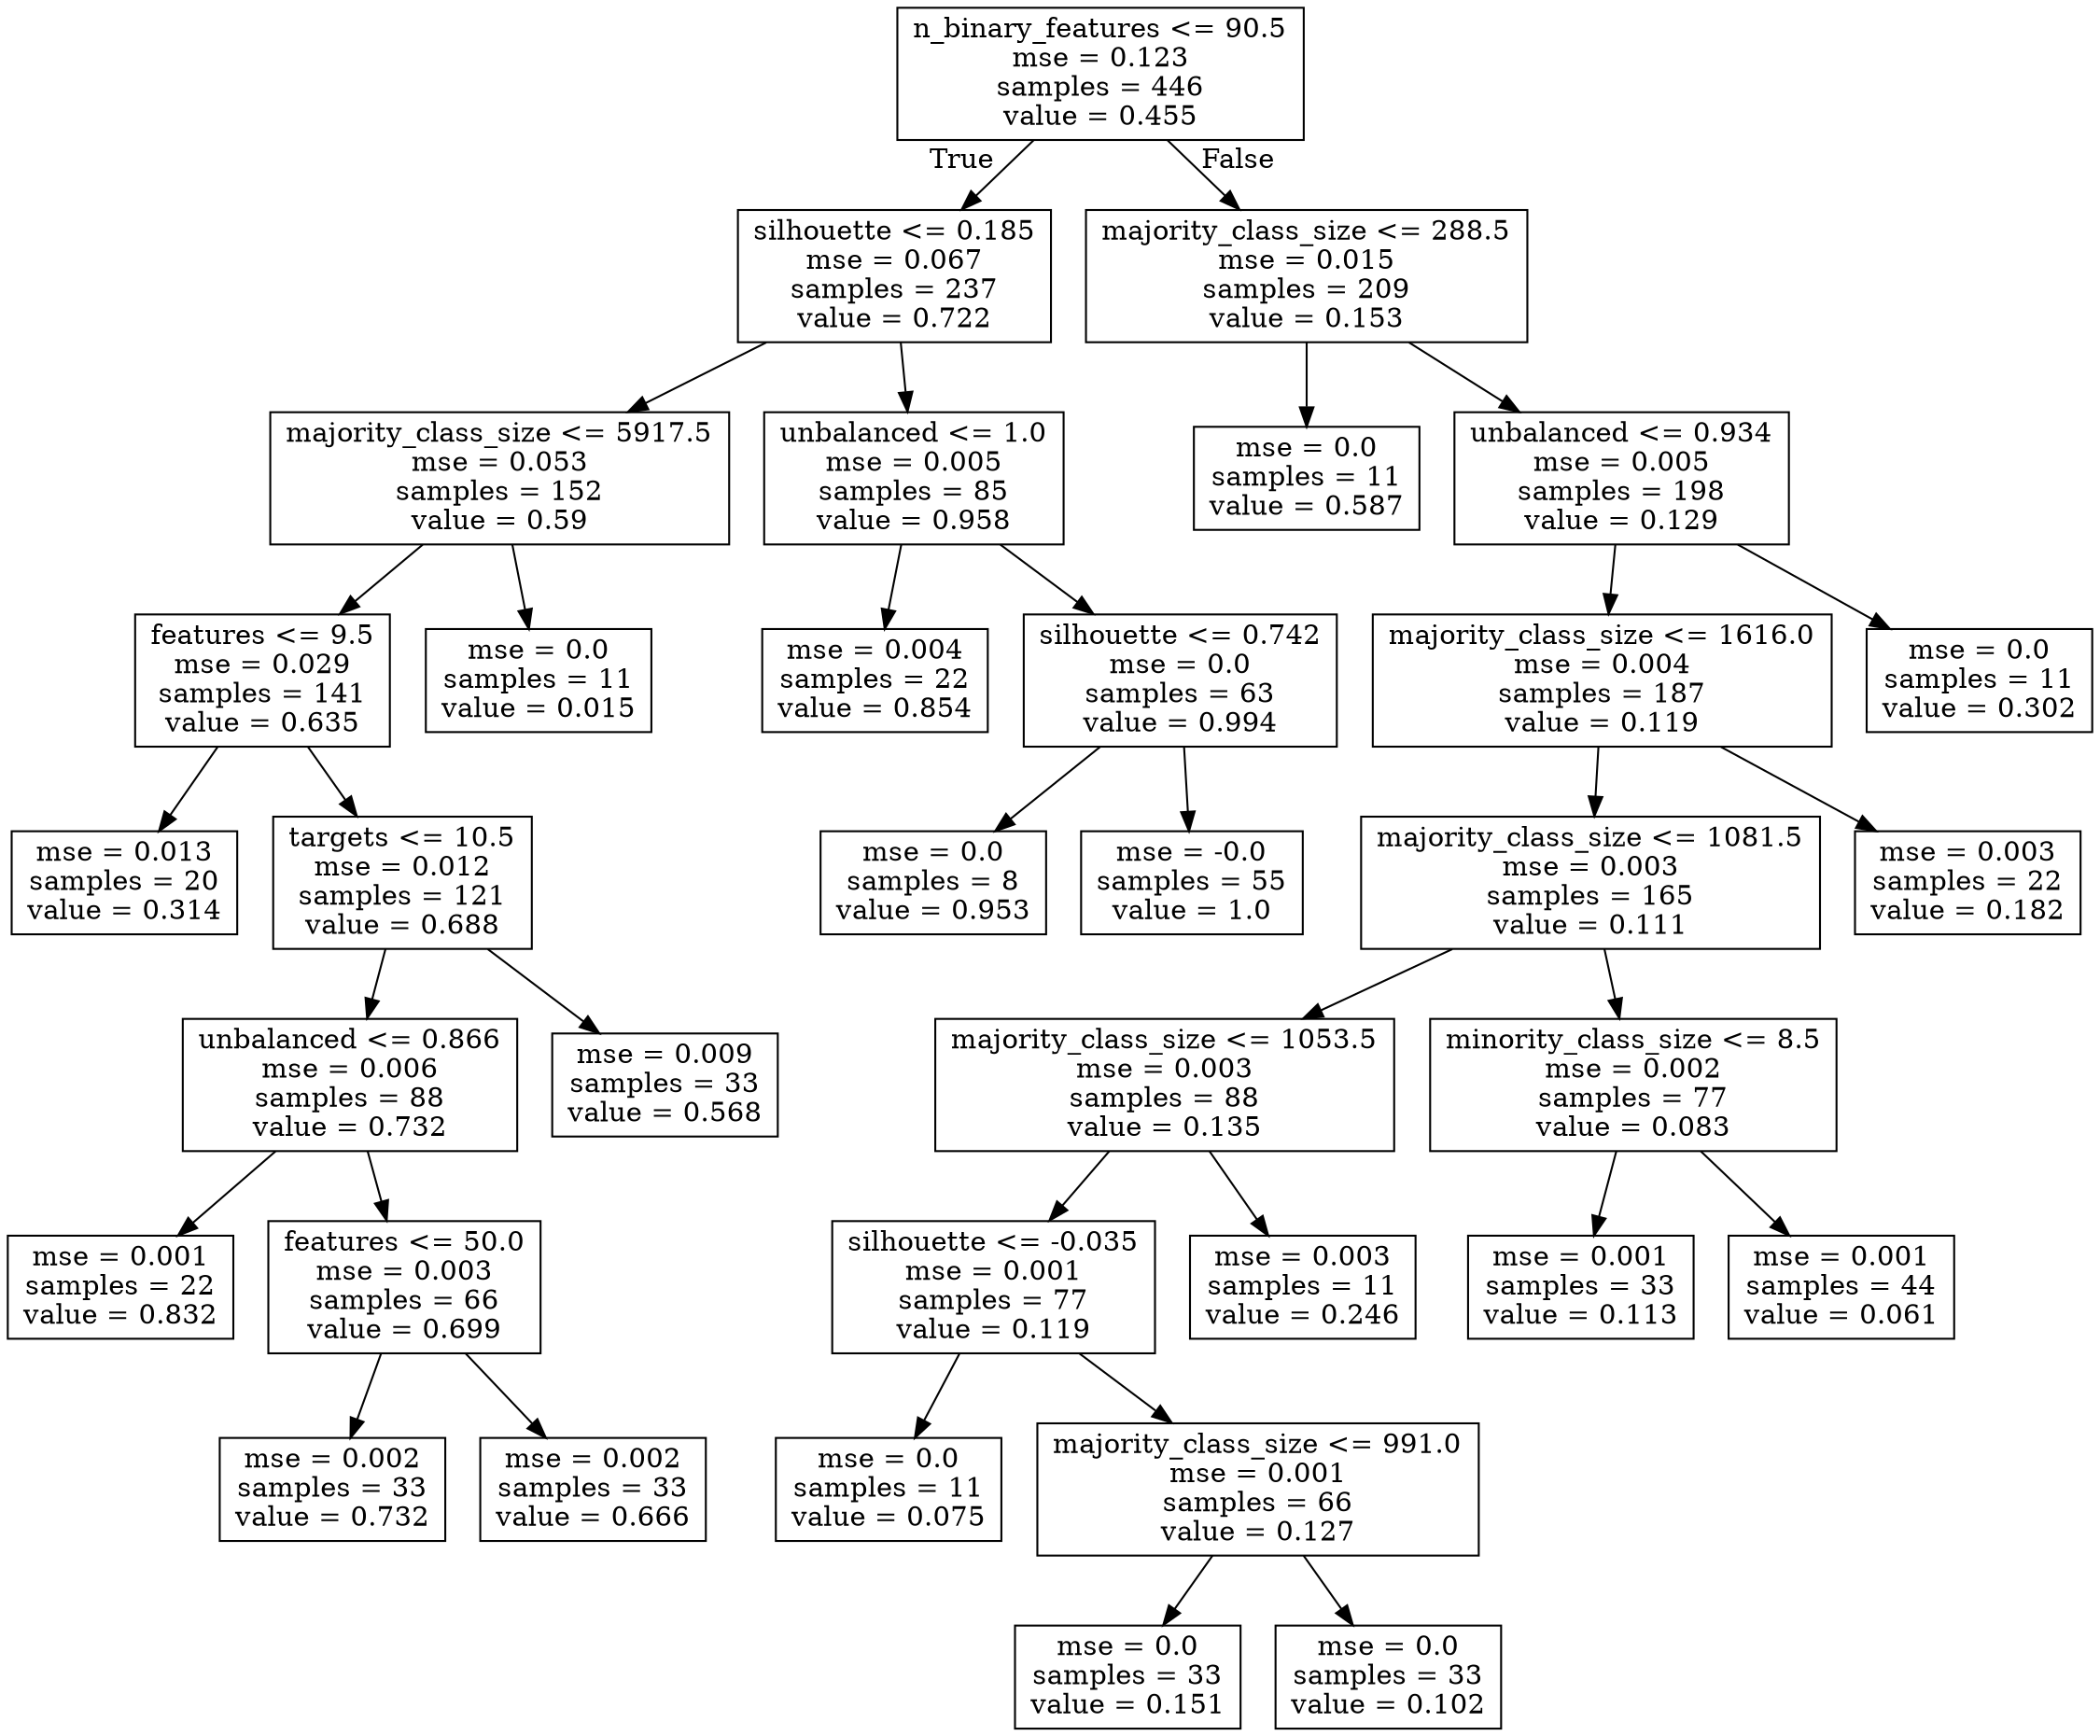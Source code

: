 digraph Tree {
node [shape=box] ;
0 [label="n_binary_features <= 90.5\nmse = 0.123\nsamples = 446\nvalue = 0.455"] ;
1 [label="silhouette <= 0.185\nmse = 0.067\nsamples = 237\nvalue = 0.722"] ;
0 -> 1 [labeldistance=2.5, labelangle=45, headlabel="True"] ;
2 [label="majority_class_size <= 5917.5\nmse = 0.053\nsamples = 152\nvalue = 0.59"] ;
1 -> 2 ;
3 [label="features <= 9.5\nmse = 0.029\nsamples = 141\nvalue = 0.635"] ;
2 -> 3 ;
4 [label="mse = 0.013\nsamples = 20\nvalue = 0.314"] ;
3 -> 4 ;
5 [label="targets <= 10.5\nmse = 0.012\nsamples = 121\nvalue = 0.688"] ;
3 -> 5 ;
6 [label="unbalanced <= 0.866\nmse = 0.006\nsamples = 88\nvalue = 0.732"] ;
5 -> 6 ;
7 [label="mse = 0.001\nsamples = 22\nvalue = 0.832"] ;
6 -> 7 ;
8 [label="features <= 50.0\nmse = 0.003\nsamples = 66\nvalue = 0.699"] ;
6 -> 8 ;
9 [label="mse = 0.002\nsamples = 33\nvalue = 0.732"] ;
8 -> 9 ;
10 [label="mse = 0.002\nsamples = 33\nvalue = 0.666"] ;
8 -> 10 ;
11 [label="mse = 0.009\nsamples = 33\nvalue = 0.568"] ;
5 -> 11 ;
12 [label="mse = 0.0\nsamples = 11\nvalue = 0.015"] ;
2 -> 12 ;
13 [label="unbalanced <= 1.0\nmse = 0.005\nsamples = 85\nvalue = 0.958"] ;
1 -> 13 ;
14 [label="mse = 0.004\nsamples = 22\nvalue = 0.854"] ;
13 -> 14 ;
15 [label="silhouette <= 0.742\nmse = 0.0\nsamples = 63\nvalue = 0.994"] ;
13 -> 15 ;
16 [label="mse = 0.0\nsamples = 8\nvalue = 0.953"] ;
15 -> 16 ;
17 [label="mse = -0.0\nsamples = 55\nvalue = 1.0"] ;
15 -> 17 ;
18 [label="majority_class_size <= 288.5\nmse = 0.015\nsamples = 209\nvalue = 0.153"] ;
0 -> 18 [labeldistance=2.5, labelangle=-45, headlabel="False"] ;
19 [label="mse = 0.0\nsamples = 11\nvalue = 0.587"] ;
18 -> 19 ;
20 [label="unbalanced <= 0.934\nmse = 0.005\nsamples = 198\nvalue = 0.129"] ;
18 -> 20 ;
21 [label="majority_class_size <= 1616.0\nmse = 0.004\nsamples = 187\nvalue = 0.119"] ;
20 -> 21 ;
22 [label="majority_class_size <= 1081.5\nmse = 0.003\nsamples = 165\nvalue = 0.111"] ;
21 -> 22 ;
23 [label="majority_class_size <= 1053.5\nmse = 0.003\nsamples = 88\nvalue = 0.135"] ;
22 -> 23 ;
24 [label="silhouette <= -0.035\nmse = 0.001\nsamples = 77\nvalue = 0.119"] ;
23 -> 24 ;
25 [label="mse = 0.0\nsamples = 11\nvalue = 0.075"] ;
24 -> 25 ;
26 [label="majority_class_size <= 991.0\nmse = 0.001\nsamples = 66\nvalue = 0.127"] ;
24 -> 26 ;
27 [label="mse = 0.0\nsamples = 33\nvalue = 0.151"] ;
26 -> 27 ;
28 [label="mse = 0.0\nsamples = 33\nvalue = 0.102"] ;
26 -> 28 ;
29 [label="mse = 0.003\nsamples = 11\nvalue = 0.246"] ;
23 -> 29 ;
30 [label="minority_class_size <= 8.5\nmse = 0.002\nsamples = 77\nvalue = 0.083"] ;
22 -> 30 ;
31 [label="mse = 0.001\nsamples = 33\nvalue = 0.113"] ;
30 -> 31 ;
32 [label="mse = 0.001\nsamples = 44\nvalue = 0.061"] ;
30 -> 32 ;
33 [label="mse = 0.003\nsamples = 22\nvalue = 0.182"] ;
21 -> 33 ;
34 [label="mse = 0.0\nsamples = 11\nvalue = 0.302"] ;
20 -> 34 ;
}